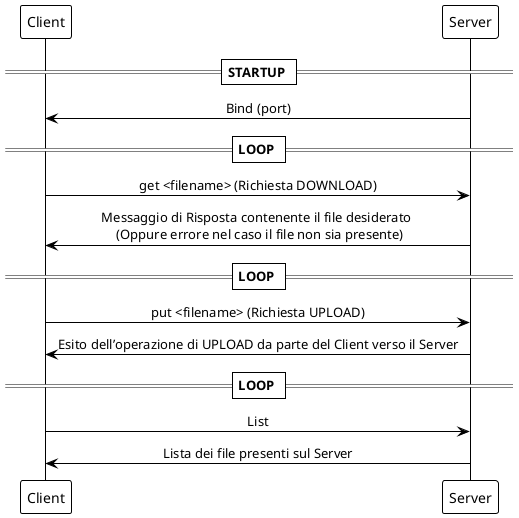 @startuml UDP-Communication
!theme plain
skinparam SequenceMessageAlign center

== STARTUP ==
Client <- Server : Bind (port)
== LOOP ==
Client -> Server : get <filename> (Richiesta DOWNLOAD)
Server -> Client : Messaggio di Risposta contenente il file desiderato \n (Oppure errore nel caso il file non sia presente)
== LOOP ==
Client -> Server : put <filename> (Richiesta UPLOAD)
Server -> Client : Esito dell’operazione di UPLOAD da parte del Client verso il Server
== LOOP ==
Client -> Server : List
Server -> Client : Lista dei file presenti sul Server

@enduml
